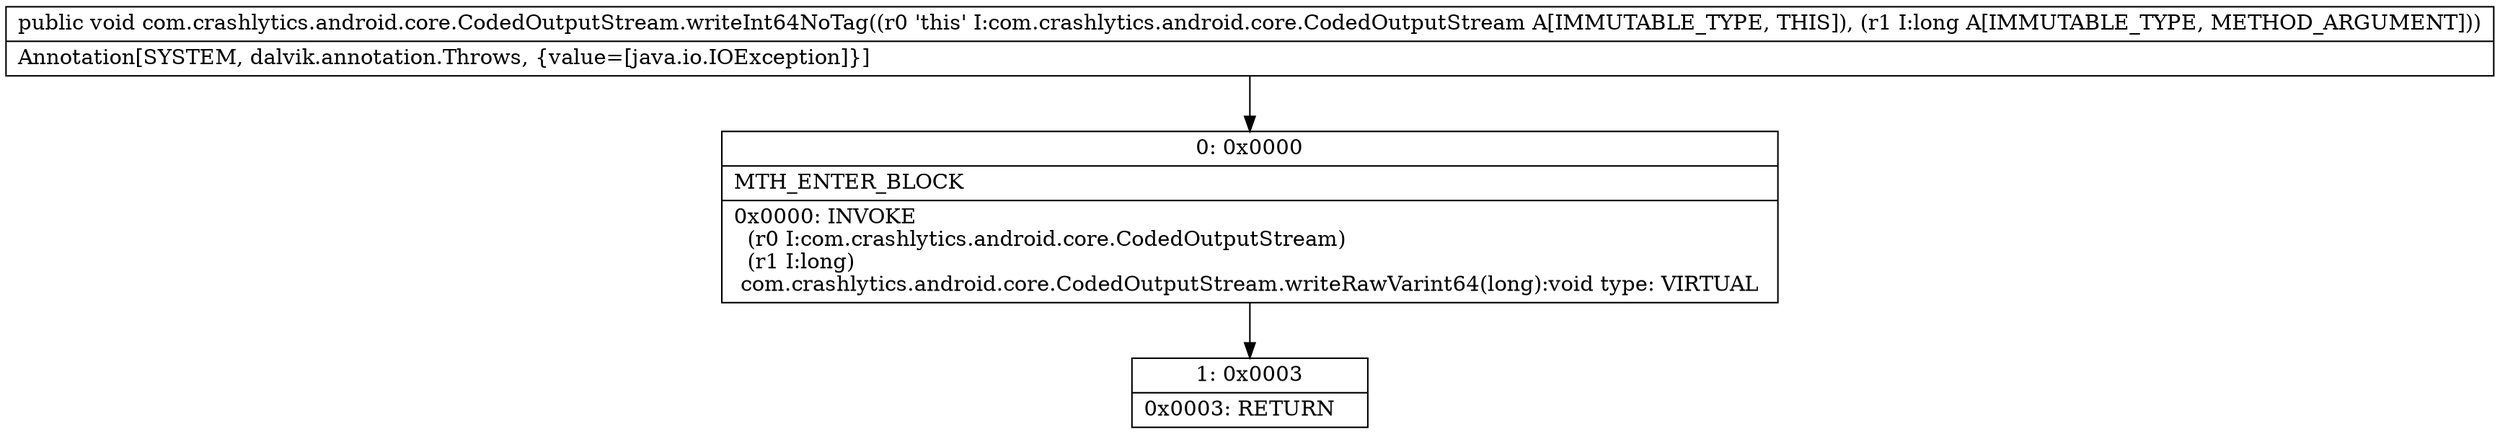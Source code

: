 digraph "CFG forcom.crashlytics.android.core.CodedOutputStream.writeInt64NoTag(J)V" {
Node_0 [shape=record,label="{0\:\ 0x0000|MTH_ENTER_BLOCK\l|0x0000: INVOKE  \l  (r0 I:com.crashlytics.android.core.CodedOutputStream)\l  (r1 I:long)\l com.crashlytics.android.core.CodedOutputStream.writeRawVarint64(long):void type: VIRTUAL \l}"];
Node_1 [shape=record,label="{1\:\ 0x0003|0x0003: RETURN   \l}"];
MethodNode[shape=record,label="{public void com.crashlytics.android.core.CodedOutputStream.writeInt64NoTag((r0 'this' I:com.crashlytics.android.core.CodedOutputStream A[IMMUTABLE_TYPE, THIS]), (r1 I:long A[IMMUTABLE_TYPE, METHOD_ARGUMENT]))  | Annotation[SYSTEM, dalvik.annotation.Throws, \{value=[java.io.IOException]\}]\l}"];
MethodNode -> Node_0;
Node_0 -> Node_1;
}

